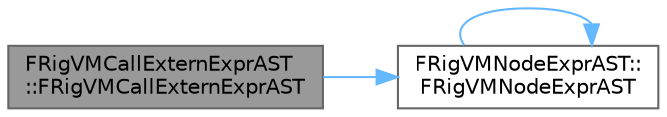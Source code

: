 digraph "FRigVMCallExternExprAST::FRigVMCallExternExprAST"
{
 // INTERACTIVE_SVG=YES
 // LATEX_PDF_SIZE
  bgcolor="transparent";
  edge [fontname=Helvetica,fontsize=10,labelfontname=Helvetica,labelfontsize=10];
  node [fontname=Helvetica,fontsize=10,shape=box,height=0.2,width=0.4];
  rankdir="LR";
  Node1 [id="Node000001",label="FRigVMCallExternExprAST\l::FRigVMCallExternExprAST",height=0.2,width=0.4,color="gray40", fillcolor="grey60", style="filled", fontcolor="black",tooltip=" "];
  Node1 -> Node2 [id="edge1_Node000001_Node000002",color="steelblue1",style="solid",tooltip=" "];
  Node2 [id="Node000002",label="FRigVMNodeExprAST::\lFRigVMNodeExprAST",height=0.2,width=0.4,color="grey40", fillcolor="white", style="filled",URL="$d4/dee/classFRigVMNodeExprAST.html#a5c442eb34b38ade3686b369d70701302",tooltip=" "];
  Node2 -> Node2 [id="edge2_Node000002_Node000002",color="steelblue1",style="solid",tooltip=" "];
}
